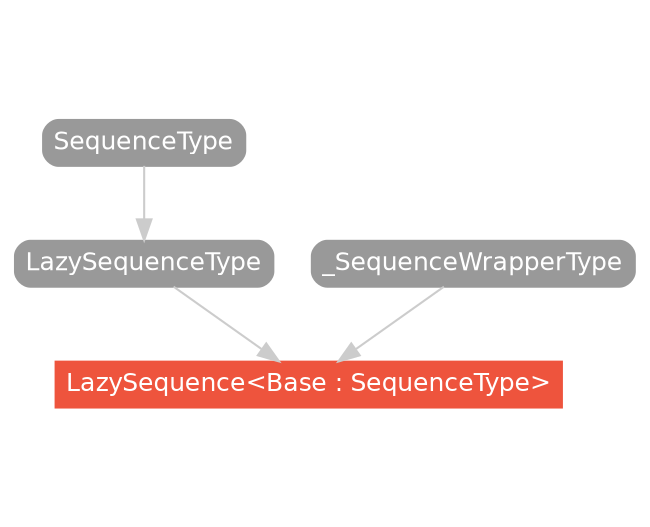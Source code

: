 strict digraph "LazySequence<Base : SequenceType> - Type Hierarchy - SwiftDoc.org" {
    pad="0.1,0.8"
    node [shape=box, style="filled,rounded", color="#999999", fillcolor="#999999", fontcolor=white, fontname=Helvetica, fontnames="Helvetica,sansserif", fontsize=12, margin="0.07,0.05", height="0.3"]
    edge [color="#cccccc"]
    "LazySequence<Base : SequenceType>" [URL="/type/LazySequence/", style="filled", fillcolor="#ee543d", color="#ee543d"]
    "LazySequenceType" [URL="/protocol/LazySequenceType/"]
    "SequenceType" [URL="/protocol/SequenceType/"]
    "_SequenceWrapperType" [URL="/protocol/_SequenceWrapperType/"]    "LazySequenceType" -> "LazySequence<Base : SequenceType>"
    "_SequenceWrapperType" -> "LazySequence<Base : SequenceType>"
    "SequenceType" -> "LazySequenceType"
    subgraph Types {
        rank = max; "LazySequence<Base : SequenceType>";
    }
}
